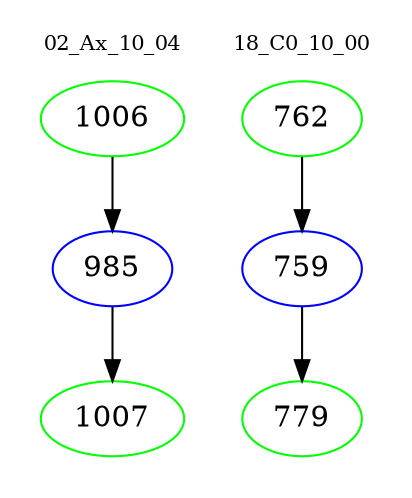 digraph{
subgraph cluster_0 {
color = white
label = "02_Ax_10_04";
fontsize=10;
T0_1006 [label="1006", color="green"]
T0_1006 -> T0_985 [color="black"]
T0_985 [label="985", color="blue"]
T0_985 -> T0_1007 [color="black"]
T0_1007 [label="1007", color="green"]
}
subgraph cluster_1 {
color = white
label = "18_C0_10_00";
fontsize=10;
T1_762 [label="762", color="green"]
T1_762 -> T1_759 [color="black"]
T1_759 [label="759", color="blue"]
T1_759 -> T1_779 [color="black"]
T1_779 [label="779", color="green"]
}
}
